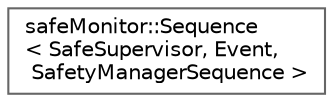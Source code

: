 digraph "Graphical Class Hierarchy"
{
 // LATEX_PDF_SIZE
  bgcolor="transparent";
  edge [fontname=Helvetica,fontsize=10,labelfontname=Helvetica,labelfontsize=10];
  node [fontname=Helvetica,fontsize=10,shape=box,height=0.2,width=0.4];
  rankdir="LR";
  Node0 [id="Node000000",label="safeMonitor::Sequence\l\< SafeSupervisor, Event,\l SafetyManagerSequence \>",height=0.2,width=0.4,color="grey40", fillcolor="white", style="filled",URL="$d4/d16/classsafeMonitor_1_1Sequence.html",tooltip=" "];
}
